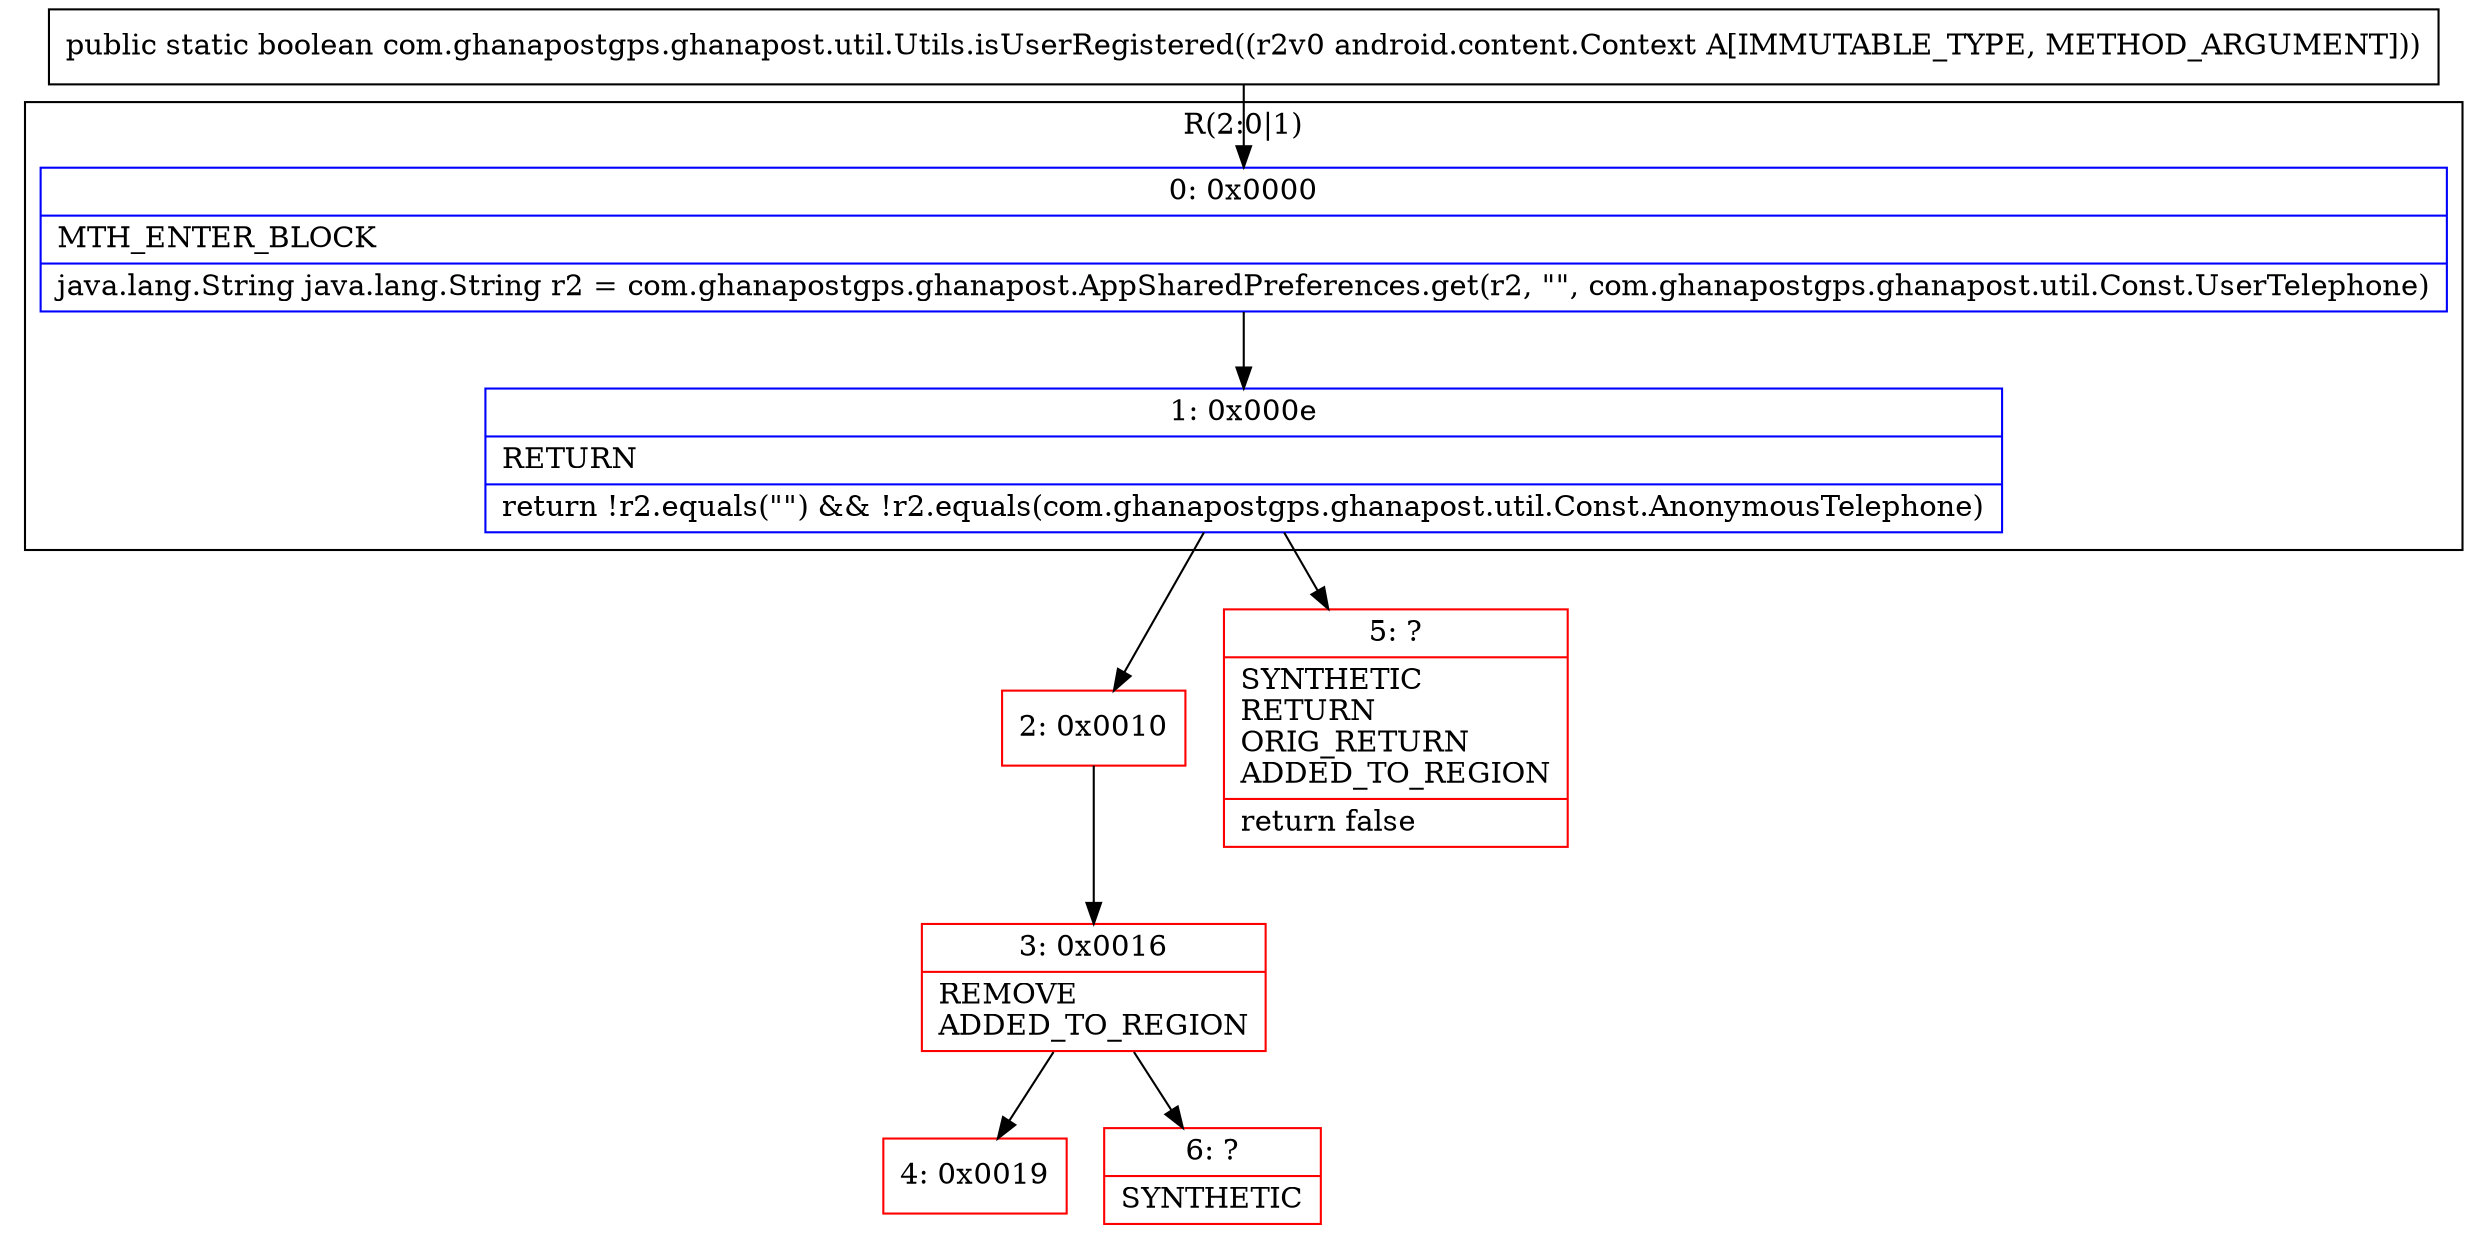 digraph "CFG forcom.ghanapostgps.ghanapost.util.Utils.isUserRegistered(Landroid\/content\/Context;)Z" {
subgraph cluster_Region_1941471143 {
label = "R(2:0|1)";
node [shape=record,color=blue];
Node_0 [shape=record,label="{0\:\ 0x0000|MTH_ENTER_BLOCK\l|java.lang.String java.lang.String r2 = com.ghanapostgps.ghanapost.AppSharedPreferences.get(r2, \"\", com.ghanapostgps.ghanapost.util.Const.UserTelephone)\l}"];
Node_1 [shape=record,label="{1\:\ 0x000e|RETURN\l|return !r2.equals(\"\") && !r2.equals(com.ghanapostgps.ghanapost.util.Const.AnonymousTelephone)\l}"];
}
Node_2 [shape=record,color=red,label="{2\:\ 0x0010}"];
Node_3 [shape=record,color=red,label="{3\:\ 0x0016|REMOVE\lADDED_TO_REGION\l}"];
Node_4 [shape=record,color=red,label="{4\:\ 0x0019}"];
Node_5 [shape=record,color=red,label="{5\:\ ?|SYNTHETIC\lRETURN\lORIG_RETURN\lADDED_TO_REGION\l|return false\l}"];
Node_6 [shape=record,color=red,label="{6\:\ ?|SYNTHETIC\l}"];
MethodNode[shape=record,label="{public static boolean com.ghanapostgps.ghanapost.util.Utils.isUserRegistered((r2v0 android.content.Context A[IMMUTABLE_TYPE, METHOD_ARGUMENT])) }"];
MethodNode -> Node_0;
Node_0 -> Node_1;
Node_1 -> Node_2;
Node_1 -> Node_5;
Node_2 -> Node_3;
Node_3 -> Node_4;
Node_3 -> Node_6;
}

